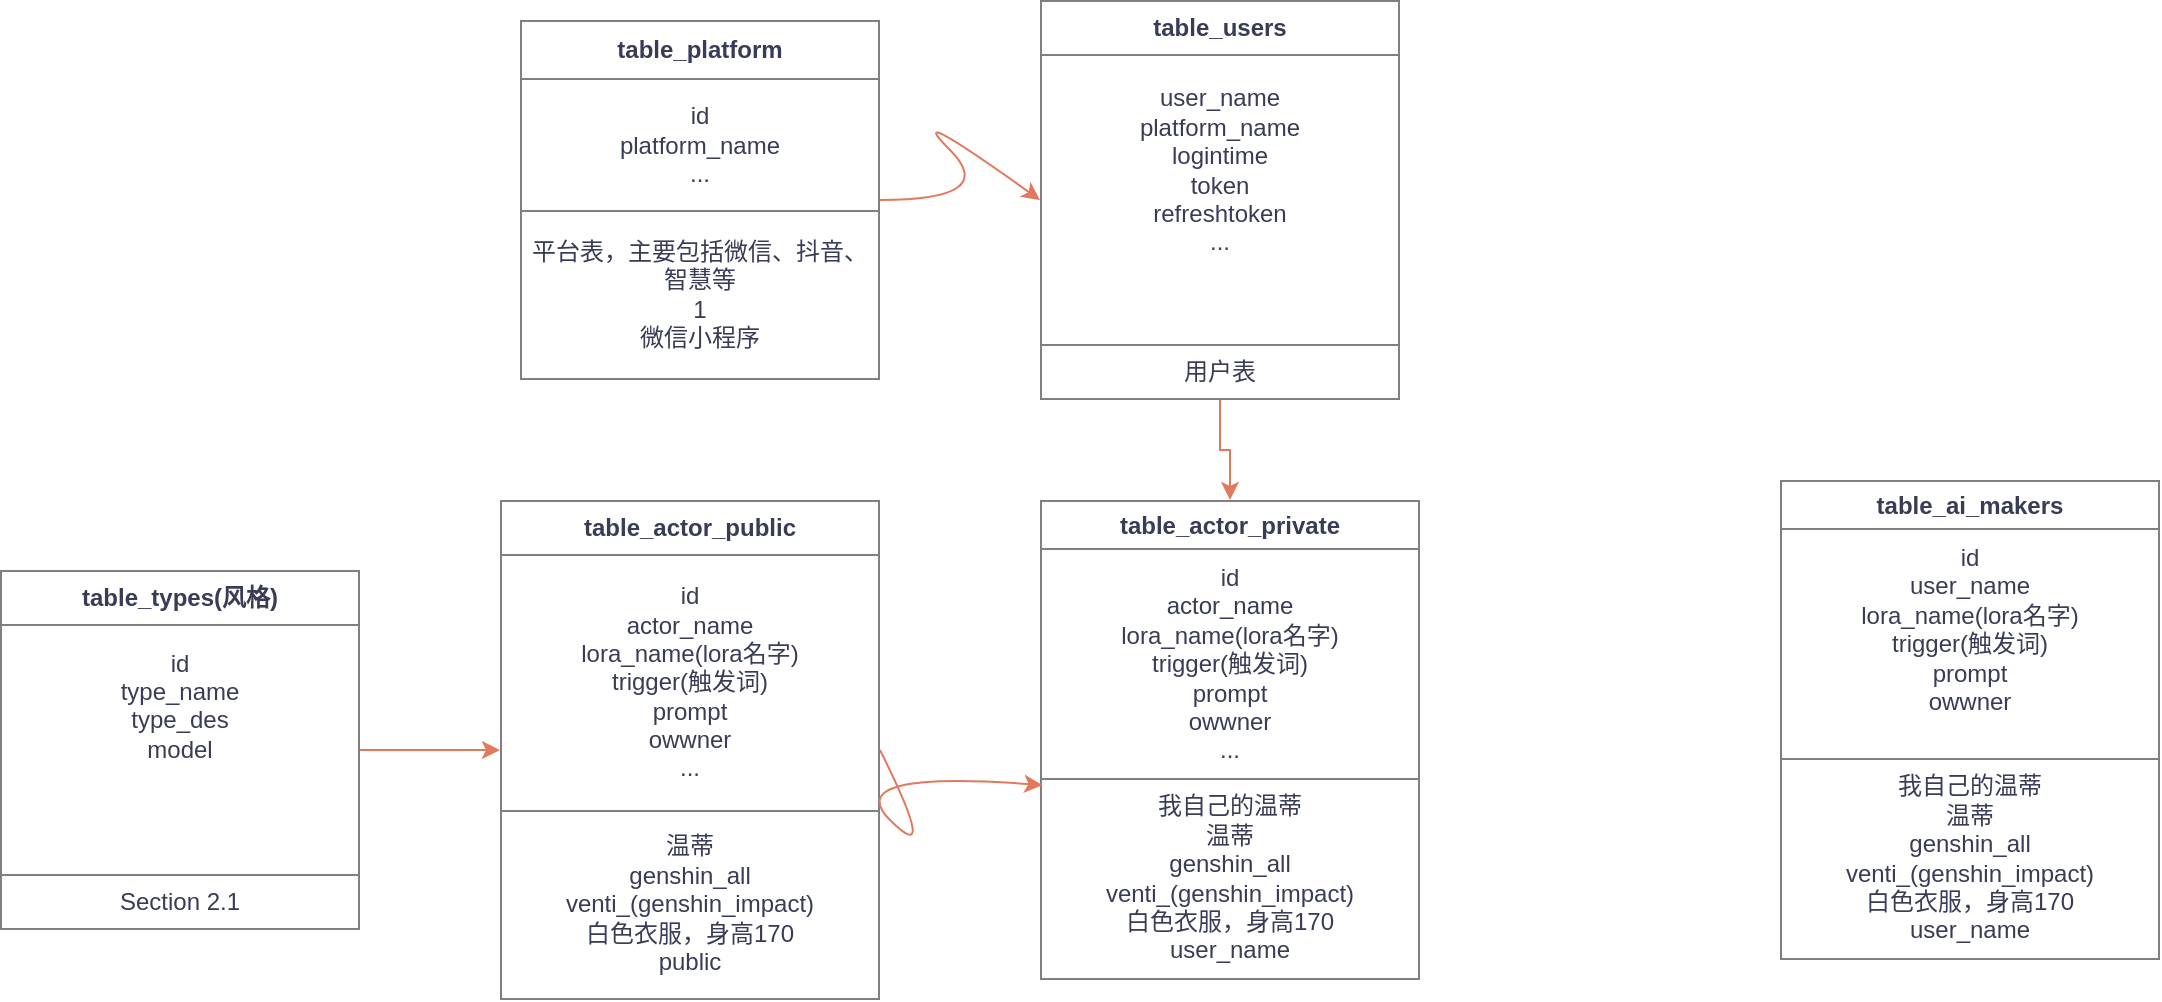 <mxfile version="24.0.5" type="github">
  <diagram name="第 1 页" id="kEREAS5xbuJRFNQJh-bj">
    <mxGraphModel dx="2069" dy="1890" grid="1" gridSize="10" guides="1" tooltips="1" connect="1" arrows="1" fold="1" page="1" pageScale="1" pageWidth="827" pageHeight="1169" math="0" shadow="0">
      <root>
        <mxCell id="0" />
        <mxCell id="1" parent="0" />
        <mxCell id="bsvykFmOQFcWDI7GCm3E-14" value="&lt;table border=&quot;1&quot; width=&quot;100%&quot; height=&quot;100%&quot; cellpadding=&quot;4&quot; style=&quot;width:100%;height:100%;border-collapse:collapse;&quot;&gt;&lt;tbody&gt;&lt;tr&gt;&lt;th align=&quot;center&quot;&gt;table_actor_public&lt;/th&gt;&lt;/tr&gt;&lt;tr&gt;&lt;td align=&quot;center&quot;&gt;id&lt;br&gt;actor_name&lt;br&gt;lora_name(lora名字)&lt;br&gt;trigger(触发词)&lt;br&gt;prompt&lt;br&gt;owwner&lt;br&gt;...&lt;/td&gt;&lt;/tr&gt;&lt;tr&gt;&lt;td align=&quot;center&quot;&gt;温蒂&lt;br&gt;genshin_all&lt;br&gt;venti_(genshin_impact)&lt;br&gt;白色衣服，身高170&lt;br&gt;public&lt;/td&gt;&lt;/tr&gt;&lt;/tbody&gt;&lt;/table&gt;" style="text;html=1;whiteSpace=wrap;strokeColor=none;fillColor=none;overflow=fill;fontColor=#393C56;" vertex="1" parent="1">
          <mxGeometry x="130" y="100" width="190" height="250" as="geometry" />
        </mxCell>
        <mxCell id="bsvykFmOQFcWDI7GCm3E-15" value="&lt;table border=&quot;1&quot; width=&quot;100%&quot; height=&quot;100%&quot; cellpadding=&quot;4&quot; style=&quot;width:100%;height:100%;border-collapse:collapse;&quot;&gt;&lt;tbody&gt;&lt;tr&gt;&lt;th align=&quot;center&quot;&gt;table_actor_private&lt;/th&gt;&lt;/tr&gt;&lt;tr&gt;&lt;td align=&quot;center&quot;&gt;id&lt;br&gt;actor_name&lt;br&gt;lora_name(lora名字)&lt;br&gt;trigger(触发词)&lt;br&gt;prompt&lt;br&gt;owwner&lt;br&gt;...&lt;/td&gt;&lt;/tr&gt;&lt;tr&gt;&lt;td align=&quot;center&quot;&gt;我自己的温蒂&lt;br&gt;温蒂&lt;br&gt;genshin_all&lt;br&gt;venti_(genshin_impact)&lt;br&gt;白色衣服，身高170&lt;br&gt;user_name&lt;br&gt;&lt;/td&gt;&lt;/tr&gt;&lt;/tbody&gt;&lt;/table&gt;" style="text;html=1;whiteSpace=wrap;strokeColor=none;fillColor=none;overflow=fill;fontColor=#393C56;" vertex="1" parent="1">
          <mxGeometry x="400" y="100" width="190" height="240" as="geometry" />
        </mxCell>
        <mxCell id="bsvykFmOQFcWDI7GCm3E-25" value="" style="edgeStyle=orthogonalEdgeStyle;rounded=0;orthogonalLoop=1;jettySize=auto;html=1;strokeColor=#E07A5F;fontColor=#393C56;fillColor=#F2CC8F;" edge="1" parent="1" source="bsvykFmOQFcWDI7GCm3E-16" target="bsvykFmOQFcWDI7GCm3E-14">
          <mxGeometry relative="1" as="geometry" />
        </mxCell>
        <mxCell id="bsvykFmOQFcWDI7GCm3E-16" value="&lt;table border=&quot;1&quot; width=&quot;100%&quot; height=&quot;100%&quot; cellpadding=&quot;4&quot; style=&quot;width:100%;height:100%;border-collapse:collapse;&quot;&gt;&lt;tbody&gt;&lt;tr&gt;&lt;th align=&quot;center&quot;&gt;table_types(风格)&lt;/th&gt;&lt;/tr&gt;&lt;tr&gt;&lt;td align=&quot;center&quot;&gt;id&lt;br&gt;type_name&lt;br&gt;type_des&lt;br&gt;model&lt;br&gt;&lt;br&gt;&lt;br&gt;&lt;br&gt;&lt;/td&gt;&lt;/tr&gt;&lt;tr&gt;&lt;td align=&quot;center&quot;&gt;Section 2.1&lt;br&gt;&lt;/td&gt;&lt;/tr&gt;&lt;/tbody&gt;&lt;/table&gt;" style="text;html=1;whiteSpace=wrap;strokeColor=none;fillColor=none;overflow=fill;fontColor=#393C56;" vertex="1" parent="1">
          <mxGeometry x="-120" y="135" width="180" height="180" as="geometry" />
        </mxCell>
        <mxCell id="bsvykFmOQFcWDI7GCm3E-24" value="" style="edgeStyle=orthogonalEdgeStyle;rounded=0;orthogonalLoop=1;jettySize=auto;html=1;strokeColor=#E07A5F;fontColor=#393C56;fillColor=#F2CC8F;" edge="1" parent="1" source="bsvykFmOQFcWDI7GCm3E-17" target="bsvykFmOQFcWDI7GCm3E-15">
          <mxGeometry relative="1" as="geometry" />
        </mxCell>
        <mxCell id="bsvykFmOQFcWDI7GCm3E-17" value="&lt;table border=&quot;1&quot; width=&quot;100%&quot; height=&quot;100%&quot; cellpadding=&quot;4&quot; style=&quot;width:100%;height:100%;border-collapse:collapse;&quot;&gt;&lt;tbody&gt;&lt;tr&gt;&lt;th align=&quot;center&quot;&gt;table_users&lt;/th&gt;&lt;/tr&gt;&lt;tr&gt;&lt;td align=&quot;center&quot;&gt;user_name&lt;br&gt;platform_name&lt;br&gt;logintime&lt;br&gt;token&lt;br&gt;refreshtoken&lt;br&gt;...&lt;br&gt;&lt;br&gt;&lt;br&gt;&lt;/td&gt;&lt;/tr&gt;&lt;tr&gt;&lt;td align=&quot;center&quot;&gt;用户表&lt;br&gt;&lt;/td&gt;&lt;/tr&gt;&lt;/tbody&gt;&lt;/table&gt;" style="text;html=1;whiteSpace=wrap;strokeColor=none;fillColor=none;overflow=fill;fontColor=#393C56;" vertex="1" parent="1">
          <mxGeometry x="400" y="-150" width="180" height="200" as="geometry" />
        </mxCell>
        <mxCell id="bsvykFmOQFcWDI7GCm3E-19" value="&lt;table border=&quot;1&quot; width=&quot;100%&quot; height=&quot;100%&quot; cellpadding=&quot;4&quot; style=&quot;width:100%;height:100%;border-collapse:collapse;&quot;&gt;&lt;tbody&gt;&lt;tr&gt;&lt;th align=&quot;center&quot;&gt;table_platform&lt;/th&gt;&lt;/tr&gt;&lt;tr&gt;&lt;td align=&quot;center&quot;&gt;id&lt;br&gt;platform_name&lt;br&gt;...&lt;/td&gt;&lt;/tr&gt;&lt;tr&gt;&lt;td align=&quot;center&quot;&gt;平台表，主要包括微信、抖音、智慧等&lt;br&gt;1&lt;br&gt;微信小程序&lt;/td&gt;&lt;/tr&gt;&lt;/tbody&gt;&lt;/table&gt;" style="text;html=1;whiteSpace=wrap;strokeColor=none;fillColor=none;overflow=fill;fontColor=#393C56;" vertex="1" parent="1">
          <mxGeometry x="140" y="-140" width="180" height="180" as="geometry" />
        </mxCell>
        <mxCell id="bsvykFmOQFcWDI7GCm3E-20" value="" style="curved=1;endArrow=classic;html=1;rounded=0;strokeColor=#E07A5F;fontColor=#393C56;fillColor=#F2CC8F;entryX=0;entryY=0.5;entryDx=0;entryDy=0;exitX=1;exitY=0.5;exitDx=0;exitDy=0;" edge="1" parent="1" source="bsvykFmOQFcWDI7GCm3E-19" target="bsvykFmOQFcWDI7GCm3E-17">
          <mxGeometry width="50" height="50" relative="1" as="geometry">
            <mxPoint x="330" y="-50" as="sourcePoint" />
            <mxPoint x="380" y="-100" as="targetPoint" />
            <Array as="points">
              <mxPoint x="380" y="-50" />
              <mxPoint x="330" y="-100" />
            </Array>
          </mxGeometry>
        </mxCell>
        <mxCell id="bsvykFmOQFcWDI7GCm3E-21" value="" style="curved=1;endArrow=classic;html=1;rounded=0;strokeColor=#E07A5F;fontColor=#393C56;fillColor=#F2CC8F;entryX=0.006;entryY=0.594;entryDx=0;entryDy=0;exitX=1;exitY=0.5;exitDx=0;exitDy=0;entryPerimeter=0;" edge="1" parent="1" source="bsvykFmOQFcWDI7GCm3E-14" target="bsvykFmOQFcWDI7GCm3E-15">
          <mxGeometry width="50" height="50" relative="1" as="geometry">
            <mxPoint x="290" y="285" as="sourcePoint" />
            <mxPoint x="420" y="275" as="targetPoint" />
            <Array as="points">
              <mxPoint x="350" y="285" />
              <mxPoint x="300" y="235" />
            </Array>
          </mxGeometry>
        </mxCell>
        <mxCell id="bsvykFmOQFcWDI7GCm3E-23" value="&lt;table border=&quot;1&quot; width=&quot;100%&quot; height=&quot;100%&quot; cellpadding=&quot;4&quot; style=&quot;width:100%;height:100%;border-collapse:collapse;&quot;&gt;&lt;tbody&gt;&lt;tr&gt;&lt;th align=&quot;center&quot;&gt;table_ai_makers&lt;/th&gt;&lt;/tr&gt;&lt;tr&gt;&lt;td align=&quot;center&quot;&gt;id&lt;br&gt;user_name&lt;br&gt;lora_name(lora名字)&lt;br&gt;trigger(触发词)&lt;br&gt;prompt&lt;br&gt;owwner&lt;br&gt;&lt;br&gt;&lt;/td&gt;&lt;/tr&gt;&lt;tr&gt;&lt;td align=&quot;center&quot;&gt;我自己的温蒂&lt;br&gt;温蒂&lt;br&gt;genshin_all&lt;br&gt;venti_(genshin_impact)&lt;br&gt;白色衣服，身高170&lt;br&gt;user_name&lt;br&gt;&lt;/td&gt;&lt;/tr&gt;&lt;/tbody&gt;&lt;/table&gt;" style="text;html=1;whiteSpace=wrap;strokeColor=none;fillColor=none;overflow=fill;fontColor=#393C56;" vertex="1" parent="1">
          <mxGeometry x="770" y="90" width="190" height="240" as="geometry" />
        </mxCell>
      </root>
    </mxGraphModel>
  </diagram>
</mxfile>
